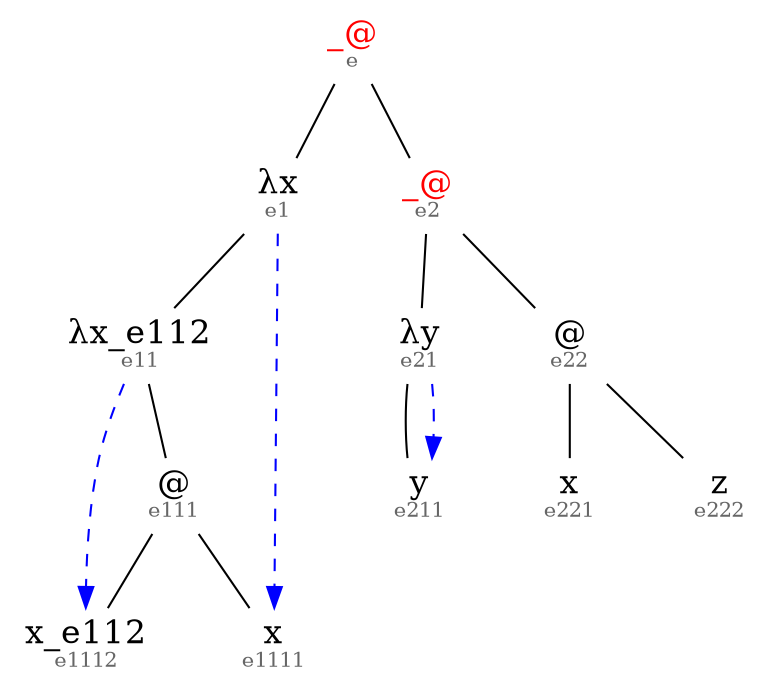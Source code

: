 digraph t10_projected_fixed_lifted { layout=dot; rankdir=TB; e [label=<_@<br/><font point-size="10" color="gray40">e</font>>, shape=none, fontcolor="red", fontsize=16]; e1 [label=<λx<br/><font point-size="10" color="gray40">e1</font>>, shape=none, fontcolor="black", fontsize=16]; e11 [label=<λx_e112<br/><font point-size="10" color="gray40">e11</font>>, shape=none, fontcolor="black", fontsize=16]; e111 [label=<@<br/><font point-size="10" color="gray40">e111</font>>, shape=none, fontcolor="black", fontsize=16]; e1111 [label=<x<br/><font point-size="10" color="gray40">e1111</font>>, shape=none, fontcolor="black", fontsize=16]; e1112 [label=<x_e112<br/><font point-size="10" color="gray40">e1112</font>>, shape=none, fontcolor="black", fontsize=16]; e2 [label=<_@<br/><font point-size="10" color="gray40">e2</font>>, shape=none, fontcolor="red", fontsize=16]; e21 [label=<λy<br/><font point-size="10" color="gray40">e21</font>>, shape=none, fontcolor="black", fontsize=16]; e211 [label=<y<br/><font point-size="10" color="gray40">e211</font>>, shape=none, fontcolor="black", fontsize=16]; e22 [label=<@<br/><font point-size="10" color="gray40">e22</font>>, shape=none, fontcolor="black", fontsize=16]; e221 [label=<x<br/><font point-size="10" color="gray40">e221</font>>, shape=none, fontcolor="black", fontsize=16]; e222 [label=<z<br/><font point-size="10" color="gray40">e222</font>>, shape=none, fontcolor="black", fontsize=16]; e -> e1 [arrowhead=none]; e -> e2 [arrowhead=none]; e1 -> e11 [arrowhead=none]; e11 -> e111 [arrowhead=none]; e111 -> e1111 [arrowhead=none]; e111 -> e1112 [arrowhead=none]; e2 -> e21 [arrowhead=none]; e2 -> e22 [arrowhead=none]; e21 -> e211 [arrowhead=none]; e22 -> e221 [arrowhead=none]; e22 -> e222 [arrowhead=none]; e21 -> e211 [color=blue, style=dashed]; e11 -> e1112 [color=blue, style=dashed]; e1 -> e1111 [color=blue, style=dashed]; }
